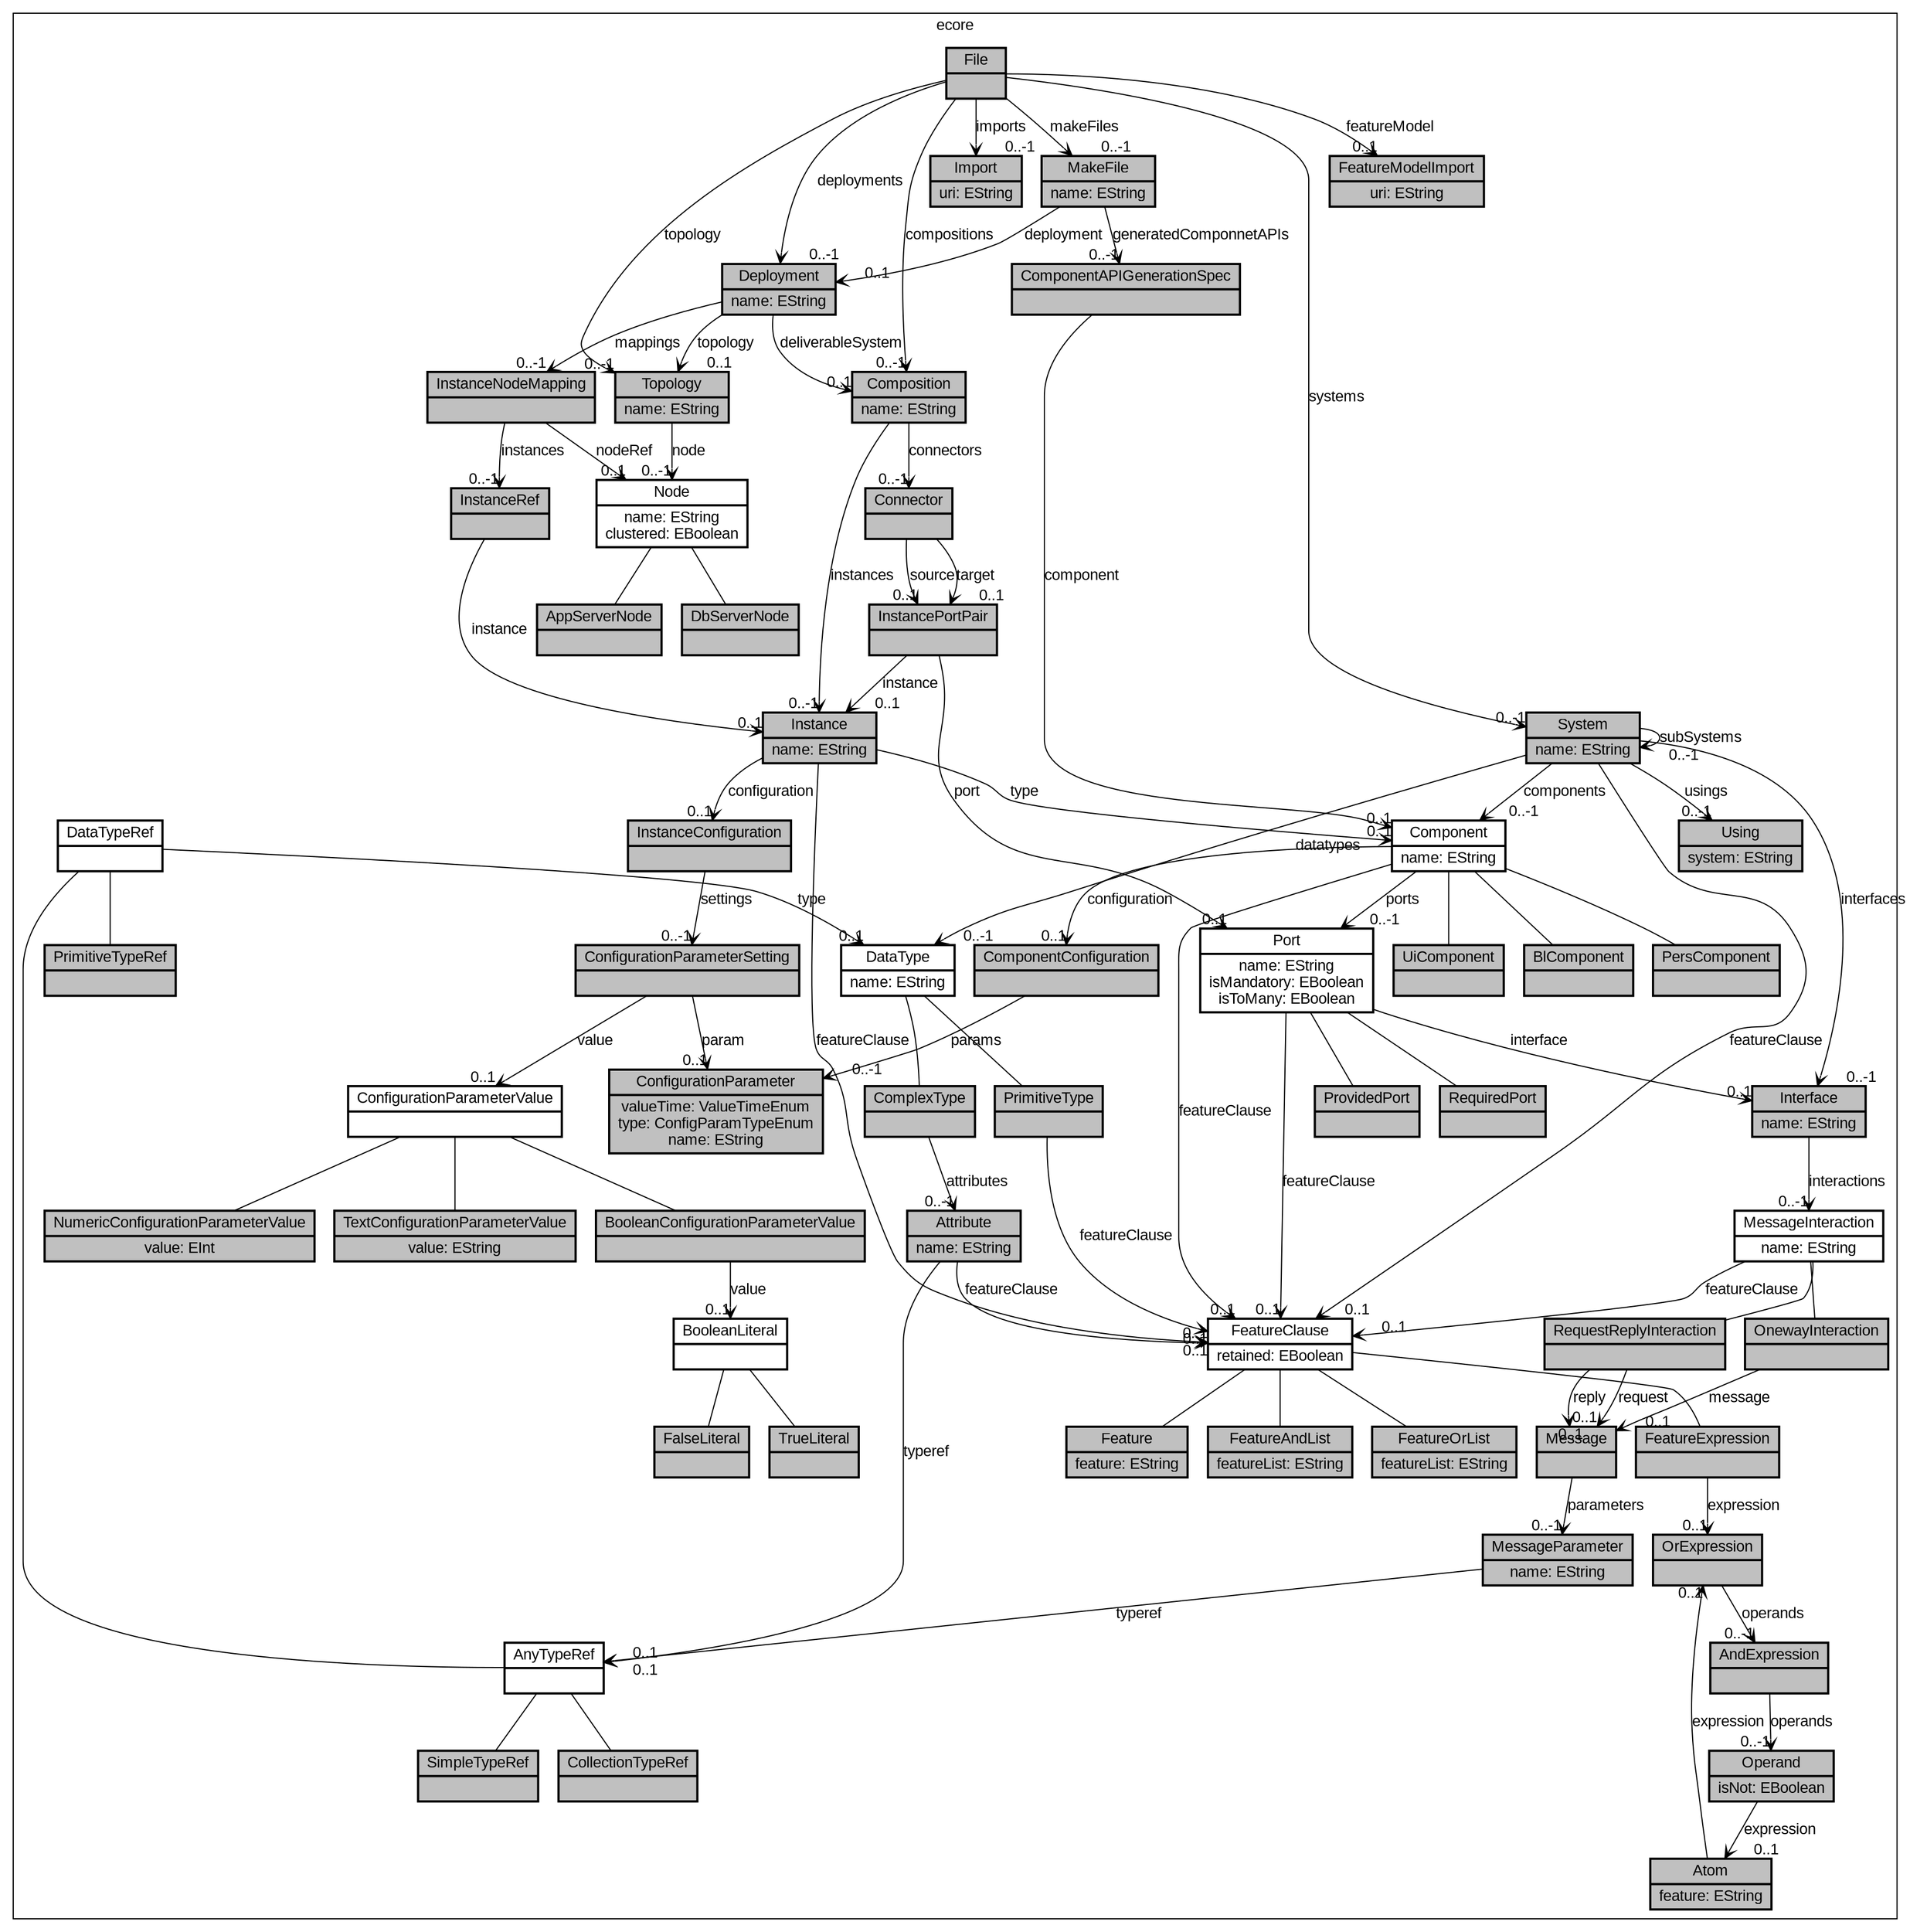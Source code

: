 	digraph "ecoremetamodel" {
		
			graph [fontname="arial"];
			node [fontname="arial"];
			edge [fontname="arial"];
		
		
	subgraph "cluster_ecore" {
		
		    label = "ecore";
		
		
	"0" [ shape="record", label="{File|}", style="bold, filled", fillcolor="grey", color="black" ];
	"1" [ shape="record", label="{MakeFile|name: EString}", style="bold, filled", fillcolor="grey", color="black" ];
	"2" [ shape="record", label="{ComponentAPIGenerationSpec|}", style="bold, filled", fillcolor="grey", color="black" ];
	"3" [ shape="record", label="{Topology|name: EString}", style="bold, filled", fillcolor="grey", color="black" ];
	"4" [ shape="record", label="{Node|name: EString\nclustered: EBoolean}", style="bold, filled", fillcolor="white", color="black" ];
	"5" [ shape="record", label="{AppServerNode|}", style="bold, filled", fillcolor="grey", color="black" ];
	"6" [ shape="record", label="{DbServerNode|}", style="bold, filled", fillcolor="grey", color="black" ];
	"7" [ shape="record", label="{Deployment|name: EString}", style="bold, filled", fillcolor="grey", color="black" ];
	"8" [ shape="record", label="{InstanceNodeMapping|}", style="bold, filled", fillcolor="grey", color="black" ];
	"9" [ shape="record", label="{InstanceRef|}", style="bold, filled", fillcolor="grey", color="black" ];
	"10" [ shape="record", label="{Import|uri: EString}", style="bold, filled", fillcolor="grey", color="black" ];
	"11" [ shape="record", label="{System|name: EString}", style="bold, filled", fillcolor="grey", color="black" ];
	"12" [ shape="record", label="{Using|system: EString}", style="bold, filled", fillcolor="grey", color="black" ];
	"13" [ shape="record", label="{Component|name: EString}", style="bold, filled", fillcolor="white", color="black" ];
	"14" [ shape="record", label="{UiComponent|}", style="bold, filled", fillcolor="grey", color="black" ];
	"15" [ shape="record", label="{BlComponent|}", style="bold, filled", fillcolor="grey", color="black" ];
	"16" [ shape="record", label="{PersComponent|}", style="bold, filled", fillcolor="grey", color="black" ];
	"17" [ shape="record", label="{Port|name: EString\nisMandatory: EBoolean\nisToMany: EBoolean}", style="bold, filled", fillcolor="white", color="black" ];
	"18" [ shape="record", label="{ProvidedPort|}", style="bold, filled", fillcolor="grey", color="black" ];
	"19" [ shape="record", label="{RequiredPort|}", style="bold, filled", fillcolor="grey", color="black" ];
	"20" [ shape="record", label="{Interface|name: EString}", style="bold, filled", fillcolor="grey", color="black" ];
	"21" [ shape="record", label="{MessageInteraction|name: EString}", style="bold, filled", fillcolor="white", color="black" ];
	"22" [ shape="record", label="{OnewayInteraction|}", style="bold, filled", fillcolor="grey", color="black" ];
	"23" [ shape="record", label="{RequestReplyInteraction|}", style="bold, filled", fillcolor="grey", color="black" ];
	"24" [ shape="record", label="{Message|}", style="bold, filled", fillcolor="grey", color="black" ];
	"25" [ shape="record", label="{MessageParameter|name: EString}", style="bold, filled", fillcolor="grey", color="black" ];
	"26" [ shape="record", label="{DataType|name: EString}", style="bold, filled", fillcolor="white", color="black" ];
	"27" [ shape="record", label="{PrimitiveType|}", style="bold, filled", fillcolor="grey", color="black" ];
	"28" [ shape="record", label="{ComplexType|}", style="bold, filled", fillcolor="grey", color="black" ];
	"29" [ shape="record", label="{Attribute|name: EString}", style="bold, filled", fillcolor="grey", color="black" ];
	"30" [ shape="record", label="{DataTypeRef|}", style="bold, filled", fillcolor="white", color="black" ];
	"31" [ shape="record", label="{AnyTypeRef|}", style="bold, filled", fillcolor="white", color="black" ];
	"32" [ shape="record", label="{PrimitiveTypeRef|}", style="bold, filled", fillcolor="grey", color="black" ];
	"33" [ shape="record", label="{SimpleTypeRef|}", style="bold, filled", fillcolor="grey", color="black" ];
	"34" [ shape="record", label="{CollectionTypeRef|}", style="bold, filled", fillcolor="grey", color="black" ];
	"35" [ shape="record", label="{Composition|name: EString}", style="bold, filled", fillcolor="grey", color="black" ];
	"36" [ shape="record", label="{Instance|name: EString}", style="bold, filled", fillcolor="grey", color="black" ];
	"37" [ shape="record", label="{Connector|}", style="bold, filled", fillcolor="grey", color="black" ];
	"38" [ shape="record", label="{InstancePortPair|}", style="bold, filled", fillcolor="grey", color="black" ];
	"39" [ shape="record", label="{ComponentConfiguration|}", style="bold, filled", fillcolor="grey", color="black" ];
	"40" [ shape="record", label="{ConfigurationParameter|valueTime: ValueTimeEnum\ntype: ConfigParamTypeEnum\nname: EString}", style="bold, filled", fillcolor="grey", color="black" ];
	"41" [ shape="record", label="{InstanceConfiguration|}", style="bold, filled", fillcolor="grey", color="black" ];
	"42" [ shape="record", label="{ConfigurationParameterSetting|}", style="bold, filled", fillcolor="grey", color="black" ];
	"43" [ shape="record", label="{ConfigurationParameterValue|}", style="bold, filled", fillcolor="white", color="black" ];
	"44" [ shape="record", label="{NumericConfigurationParameterValue|value: EInt}", style="bold, filled", fillcolor="grey", color="black" ];
	"45" [ shape="record", label="{TextConfigurationParameterValue|value: EString}", style="bold, filled", fillcolor="grey", color="black" ];
	"46" [ shape="record", label="{BooleanConfigurationParameterValue|}", style="bold, filled", fillcolor="grey", color="black" ];
	"47" [ shape="record", label="{BooleanLiteral|}", style="bold, filled", fillcolor="white", color="black" ];
	"48" [ shape="record", label="{TrueLiteral|}", style="bold, filled", fillcolor="grey", color="black" ];
	"49" [ shape="record", label="{FalseLiteral|}", style="bold, filled", fillcolor="grey", color="black" ];
	"50" [ shape="record", label="{FeatureClause|retained: EBoolean}", style="bold, filled", fillcolor="white", color="black" ];
	"51" [ shape="record", label="{FeatureAndList|featureList: EString}", style="bold, filled", fillcolor="grey", color="black" ];
	"52" [ shape="record", label="{FeatureOrList|featureList: EString}", style="bold, filled", fillcolor="grey", color="black" ];
	"53" [ shape="record", label="{FeatureExpression|}", style="bold, filled", fillcolor="grey", color="black" ];
	"54" [ shape="record", label="{Feature|feature: EString}", style="bold, filled", fillcolor="grey", color="black" ];
	"55" [ shape="record", label="{OrExpression|}", style="bold, filled", fillcolor="grey", color="black" ];
	"56" [ shape="record", label="{AndExpression|}", style="bold, filled", fillcolor="grey", color="black" ];
	"57" [ shape="record", label="{Operand|isNot: EBoolean}", style="bold, filled", fillcolor="grey", color="black" ];
	"58" [ shape="record", label="{Atom|feature: EString}", style="bold, filled", fillcolor="grey", color="black" ];
	"59" [ shape="record", label="{FeatureModelImport|uri: EString}", style="bold, filled", fillcolor="grey", color="black" ];
	"0"  -> "1"  [ label="makeFiles", headlabel="       0..-1", arrowhead="vee", arrowtail="diamond", weight="50" ];
	"0"  -> "10"  [ label="imports", headlabel="       0..-1", arrowhead="vee", arrowtail="diamond", weight="50" ];
	"0"  -> "11"  [ label="systems", headlabel="       0..-1", arrowhead="vee", arrowtail="diamond", weight="50" ];
	"0"  -> "59"  [ label="featureModel", headlabel="       0..1", arrowhead="vee", arrowtail="diamond", weight="50" ];
	"0"  -> "7"  [ label="deployments", headlabel="       0..-1", arrowhead="vee", arrowtail="diamond", weight="50" ];
	"0"  -> "35"  [ label="compositions", headlabel="       0..-1", arrowhead="vee", arrowtail="diamond", weight="50" ];
	"0"  -> "3"  [ label="topology", headlabel="       0..-1", arrowhead="vee", arrowtail="diamond", weight="50" ];
	"1"  -> "7"  [ label="deployment", headlabel="       0..1", arrowhead="vee", arrowtail="none", weight="1" ];
	"1"  -> "2"  [ label="generatedComponnetAPIs", headlabel="       0..-1", arrowhead="vee", arrowtail="diamond", weight="50" ];
	"2"  -> "13"  [ label="component", headlabel="       0..1", arrowhead="vee", arrowtail="none", weight="1" ];
	"3"  -> "4"  [ label="node", headlabel="       0..-1", arrowhead="vee", arrowtail="diamond", weight="50" ];
	"7"  -> "8"  [ label="mappings", headlabel="       0..-1", arrowhead="vee", arrowtail="diamond", weight="50" ];
	"7"  -> "3"  [ label="topology", headlabel="       0..1", arrowhead="vee", arrowtail="none", weight="1" ];
	"7"  -> "35"  [ label="deliverableSystem", headlabel="       0..1", arrowhead="vee", arrowtail="none", weight="1" ];
	"8"  -> "9"  [ label="instances", headlabel="       0..-1", arrowhead="vee", arrowtail="diamond", weight="50" ];
	"8"  -> "4"  [ label="nodeRef", headlabel="       0..1", arrowhead="vee", arrowtail="none", weight="1" ];
	"9"  -> "36"  [ label="instance", headlabel="       0..1", arrowhead="vee", arrowtail="none", weight="1" ];
	"11"  -> "20"  [ label="interfaces", headlabel="       0..-1", arrowhead="vee", arrowtail="diamond", weight="50" ];
	"11"  -> "13"  [ label="components", headlabel="       0..-1", arrowhead="vee", arrowtail="diamond", weight="50" ];
	"11"  -> "50"  [ label="featureClause", headlabel="       0..1", arrowhead="vee", arrowtail="diamond", weight="50" ];
	"11"  -> "26"  [ label="datatypes", headlabel="       0..-1", arrowhead="vee", arrowtail="diamond", weight="50" ];
	"11"  -> "11"  [ label="subSystems", headlabel="       0..-1", arrowhead="vee", arrowtail="diamond", weight="50" ];
	"11"  -> "12"  [ label="usings", headlabel="       0..-1", arrowhead="vee", arrowtail="diamond", weight="50" ];
	"13"  -> "50"  [ label="featureClause", headlabel="       0..1", arrowhead="vee", arrowtail="diamond", weight="50" ];
	"13"  -> "39"  [ label="configuration", headlabel="       0..1", arrowhead="vee", arrowtail="diamond", weight="50" ];
	"13"  -> "17"  [ label="ports", headlabel="       0..-1", arrowhead="vee", arrowtail="diamond", weight="50" ];
	"17"  -> "20"  [ label="interface", headlabel="       0..1", arrowhead="vee", arrowtail="none", weight="1" ];
	"17"  -> "50"  [ label="featureClause", headlabel="       0..1", arrowhead="vee", arrowtail="diamond", weight="50" ];
	"20"  -> "21"  [ label="interactions", headlabel="       0..-1", arrowhead="vee", arrowtail="diamond", weight="50" ];
	"21"  -> "50"  [ label="featureClause", headlabel="       0..1", arrowhead="vee", arrowtail="diamond", weight="50" ];
	"22"  -> "24"  [ label="message", headlabel="       0..1", arrowhead="vee", arrowtail="diamond", weight="50" ];
	"23"  -> "24"  [ label="request", headlabel="       0..1", arrowhead="vee", arrowtail="diamond", weight="50" ];
	"23"  -> "24"  [ label="reply", headlabel="       0..1", arrowhead="vee", arrowtail="diamond", weight="50" ];
	"24"  -> "25"  [ label="parameters", headlabel="       0..-1", arrowhead="vee", arrowtail="diamond", weight="50" ];
	"25"  -> "31"  [ label="typeref", headlabel="       0..1", arrowhead="vee", arrowtail="diamond", weight="50" ];
	"27"  -> "50"  [ label="featureClause", headlabel="       0..1", arrowhead="vee", arrowtail="diamond", weight="50" ];
	"28"  -> "29"  [ label="attributes", headlabel="       0..-1", arrowhead="vee", arrowtail="diamond", weight="50" ];
	"29"  -> "50"  [ label="featureClause", headlabel="       0..1", arrowhead="vee", arrowtail="diamond", weight="50" ];
	"29"  -> "31"  [ label="typeref", headlabel="       0..1", arrowhead="vee", arrowtail="diamond", weight="50" ];
	"30"  -> "26"  [ label="type", headlabel="       0..1", arrowhead="vee", arrowtail="none", weight="1" ];
	"35"  -> "37"  [ label="connectors", headlabel="       0..-1", arrowhead="vee", arrowtail="diamond", weight="50" ];
	"35"  -> "36"  [ label="instances", headlabel="       0..-1", arrowhead="vee", arrowtail="diamond", weight="50" ];
	"36"  -> "50"  [ label="featureClause", headlabel="       0..1", arrowhead="vee", arrowtail="diamond", weight="50" ];
	"36"  -> "13"  [ label="type", headlabel="       0..1", arrowhead="vee", arrowtail="none", weight="1" ];
	"36"  -> "41"  [ label="configuration", headlabel="       0..1", arrowhead="vee", arrowtail="diamond", weight="50" ];
	"37"  -> "38"  [ label="source", headlabel="       0..1", arrowhead="vee", arrowtail="diamond", weight="50" ];
	"37"  -> "38"  [ label="target", headlabel="       0..1", arrowhead="vee", arrowtail="diamond", weight="50" ];
	"38"  -> "17"  [ label="port", headlabel="       0..1", arrowhead="vee", arrowtail="none", weight="1" ];
	"38"  -> "36"  [ label="instance", headlabel="       0..1", arrowhead="vee", arrowtail="none", weight="1" ];
	"39"  -> "40"  [ label="params", headlabel="       0..-1", arrowhead="vee", arrowtail="diamond", weight="50" ];
	"41"  -> "42"  [ label="settings", headlabel="       0..-1", arrowhead="vee", arrowtail="diamond", weight="50" ];
	"42"  -> "40"  [ label="param", headlabel="       0..1", arrowhead="vee", arrowtail="none", weight="1" ];
	"42"  -> "43"  [ label="value", headlabel="       0..1", arrowhead="vee", arrowtail="diamond", weight="50" ];
	"46"  -> "47"  [ label="value", headlabel="       0..1", arrowhead="vee", arrowtail="diamond", weight="50" ];
	"53"  -> "55"  [ label="expression", headlabel="       0..1", arrowhead="vee", arrowtail="diamond", weight="50" ];
	"55"  -> "56"  [ label="operands", headlabel="       0..-1", arrowhead="vee", arrowtail="diamond", weight="50" ];
	"56"  -> "57"  [ label="operands", headlabel="       0..-1", arrowhead="vee", arrowtail="diamond", weight="50" ];
	"57"  -> "58"  [ label="expression", headlabel="       0..1", arrowhead="vee", arrowtail="diamond", weight="50" ];
	"58"  -> "55"  [ label="expression", headlabel="       0..1", arrowhead="vee", arrowtail="diamond", weight="50" ];
	"4"  -> "5"  [ arrowtail="empty", arrowhead="none", weight="100" ];
	"4"  -> "6"  [ arrowtail="empty", arrowhead="none", weight="100" ];
	"13"  -> "14"  [ arrowtail="empty", arrowhead="none", weight="100" ];
	"13"  -> "15"  [ arrowtail="empty", arrowhead="none", weight="100" ];
	"13"  -> "16"  [ arrowtail="empty", arrowhead="none", weight="100" ];
	"17"  -> "18"  [ arrowtail="empty", arrowhead="none", weight="100" ];
	"17"  -> "19"  [ arrowtail="empty", arrowhead="none", weight="100" ];
	"21"  -> "22"  [ arrowtail="empty", arrowhead="none", weight="100" ];
	"21"  -> "23"  [ arrowtail="empty", arrowhead="none", weight="100" ];
	"26"  -> "27"  [ arrowtail="empty", arrowhead="none", weight="100" ];
	"26"  -> "28"  [ arrowtail="empty", arrowhead="none", weight="100" ];
	"30"  -> "31"  [ arrowtail="empty", arrowhead="none", weight="100" ];
	"30"  -> "32"  [ arrowtail="empty", arrowhead="none", weight="100" ];
	"31"  -> "33"  [ arrowtail="empty", arrowhead="none", weight="100" ];
	"31"  -> "34"  [ arrowtail="empty", arrowhead="none", weight="100" ];
	"43"  -> "44"  [ arrowtail="empty", arrowhead="none", weight="100" ];
	"43"  -> "45"  [ arrowtail="empty", arrowhead="none", weight="100" ];
	"43"  -> "46"  [ arrowtail="empty", arrowhead="none", weight="100" ];
	"47"  -> "48"  [ arrowtail="empty", arrowhead="none", weight="100" ];
	"47"  -> "49"  [ arrowtail="empty", arrowhead="none", weight="100" ];
	"50"  -> "51"  [ arrowtail="empty", arrowhead="none", weight="100" ];
	"50"  -> "52"  [ arrowtail="empty", arrowhead="none", weight="100" ];
	"50"  -> "53"  [ arrowtail="empty", arrowhead="none", weight="100" ];
	"50"  -> "54"  [ arrowtail="empty", arrowhead="none", weight="100" ]	
	}	

	}
	